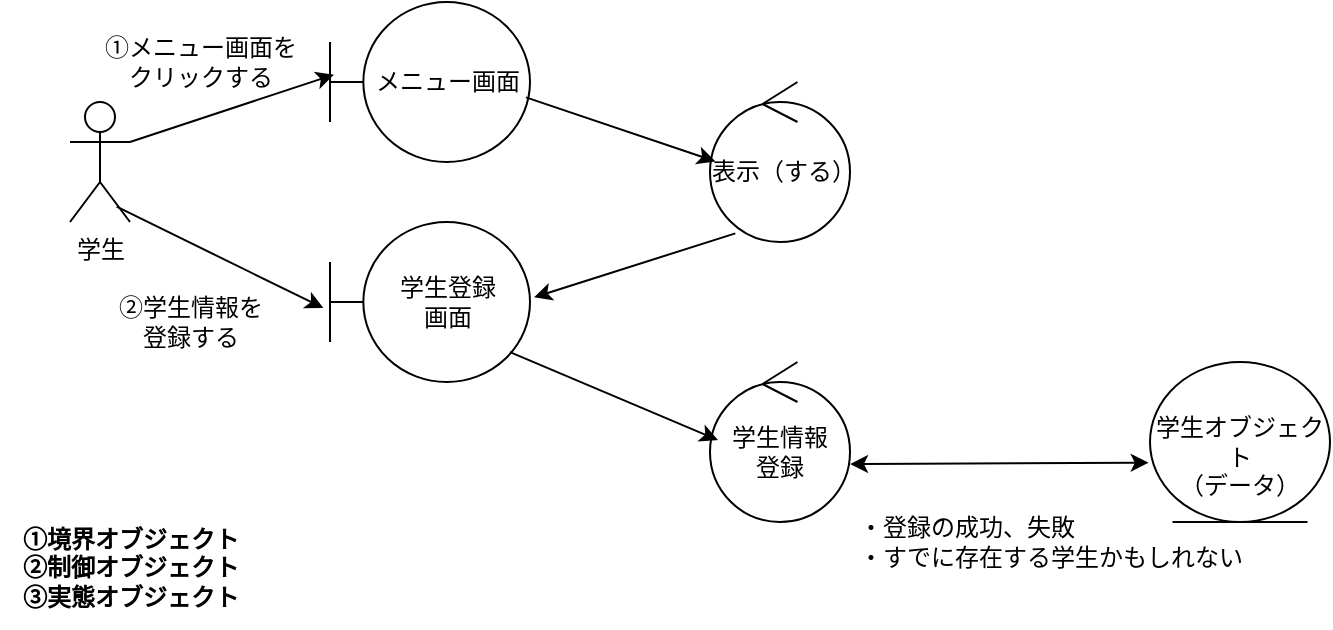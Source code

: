 <mxfile>
    <diagram id="4NA86HwRLDw3t6LglZ2B" name="ページ1">
        <mxGraphModel dx="576" dy="302" grid="1" gridSize="10" guides="1" tooltips="1" connect="1" arrows="1" fold="1" page="1" pageScale="1" pageWidth="827" pageHeight="1169" math="0" shadow="0">
            <root>
                <mxCell id="0"/>
                <mxCell id="1" parent="0"/>
                <mxCell id="3" value="学生" style="shape=umlActor;verticalLabelPosition=bottom;verticalAlign=top;html=1;" vertex="1" parent="1">
                    <mxGeometry x="70" y="60" width="30" height="60" as="geometry"/>
                </mxCell>
                <mxCell id="4" value="メニュー画面" style="shape=umlBoundary;whiteSpace=wrap;html=1;" vertex="1" parent="1">
                    <mxGeometry x="200" y="10" width="100" height="80" as="geometry"/>
                </mxCell>
                <mxCell id="5" value="" style="endArrow=classic;html=1;exitX=1;exitY=0.333;exitDx=0;exitDy=0;exitPerimeter=0;entryX=0.02;entryY=0.454;entryDx=0;entryDy=0;entryPerimeter=0;" edge="1" parent="1" source="3" target="4">
                    <mxGeometry width="50" height="50" relative="1" as="geometry">
                        <mxPoint x="260" y="180" as="sourcePoint"/>
                        <mxPoint x="310" y="130" as="targetPoint"/>
                    </mxGeometry>
                </mxCell>
                <mxCell id="6" value="①メニュー画面を&lt;div&gt;クリックする&lt;/div&gt;" style="text;html=1;align=center;verticalAlign=middle;resizable=0;points=[];autosize=1;strokeColor=none;fillColor=none;" vertex="1" parent="1">
                    <mxGeometry x="75" y="20" width="120" height="40" as="geometry"/>
                </mxCell>
                <mxCell id="7" value="表示（する）" style="ellipse;shape=umlControl;whiteSpace=wrap;html=1;" vertex="1" parent="1">
                    <mxGeometry x="390" y="50" width="70" height="80" as="geometry"/>
                </mxCell>
                <mxCell id="9" value="" style="endArrow=classic;html=1;exitX=0.98;exitY=0.596;exitDx=0;exitDy=0;exitPerimeter=0;entryX=0.038;entryY=0.496;entryDx=0;entryDy=0;entryPerimeter=0;" edge="1" parent="1" source="4" target="7">
                    <mxGeometry width="50" height="50" relative="1" as="geometry">
                        <mxPoint x="110" y="90" as="sourcePoint"/>
                        <mxPoint x="212" y="56" as="targetPoint"/>
                    </mxGeometry>
                </mxCell>
                <mxCell id="10" value="学生登録&lt;div&gt;画面&lt;/div&gt;" style="shape=umlBoundary;whiteSpace=wrap;html=1;" vertex="1" parent="1">
                    <mxGeometry x="200" y="120" width="100" height="80" as="geometry"/>
                </mxCell>
                <mxCell id="11" value="" style="endArrow=classic;html=1;exitX=0.181;exitY=0.946;exitDx=0;exitDy=0;exitPerimeter=0;entryX=1.02;entryY=0.471;entryDx=0;entryDy=0;entryPerimeter=0;" edge="1" parent="1" source="7" target="10">
                    <mxGeometry width="50" height="50" relative="1" as="geometry">
                        <mxPoint x="308" y="68" as="sourcePoint"/>
                        <mxPoint x="403" y="100" as="targetPoint"/>
                    </mxGeometry>
                </mxCell>
                <mxCell id="12" value="" style="endArrow=classic;html=1;exitX=0.778;exitY=0.872;exitDx=0;exitDy=0;exitPerimeter=0;entryX=-0.033;entryY=0.538;entryDx=0;entryDy=0;entryPerimeter=0;" edge="1" parent="1" source="3" target="10">
                    <mxGeometry width="50" height="50" relative="1" as="geometry">
                        <mxPoint x="318" y="78" as="sourcePoint"/>
                        <mxPoint x="413" y="110" as="targetPoint"/>
                    </mxGeometry>
                </mxCell>
                <mxCell id="13" value="②学生情報を&lt;div&gt;登録する&lt;/div&gt;" style="text;html=1;align=center;verticalAlign=middle;resizable=0;points=[];autosize=1;strokeColor=none;fillColor=none;" vertex="1" parent="1">
                    <mxGeometry x="80" y="150" width="100" height="40" as="geometry"/>
                </mxCell>
                <mxCell id="14" value="学生情報&lt;div&gt;登録&lt;/div&gt;" style="ellipse;shape=umlControl;whiteSpace=wrap;html=1;" vertex="1" parent="1">
                    <mxGeometry x="390" y="190" width="70" height="80" as="geometry"/>
                </mxCell>
                <mxCell id="15" value="" style="endArrow=classic;html=1;exitX=0.9;exitY=0.813;exitDx=0;exitDy=0;exitPerimeter=0;entryX=0.057;entryY=0.488;entryDx=0;entryDy=0;entryPerimeter=0;" edge="1" parent="1" source="10" target="14">
                    <mxGeometry width="50" height="50" relative="1" as="geometry">
                        <mxPoint x="413" y="136" as="sourcePoint"/>
                        <mxPoint x="312" y="168" as="targetPoint"/>
                    </mxGeometry>
                </mxCell>
                <mxCell id="16" value="&lt;br&gt;&lt;div&gt;学生オブジェクト&lt;/div&gt;&lt;div&gt;（データ）&lt;/div&gt;" style="ellipse;shape=umlEntity;whiteSpace=wrap;html=1;" vertex="1" parent="1">
                    <mxGeometry x="610" y="190" width="90" height="80" as="geometry"/>
                </mxCell>
                <mxCell id="17" value="" style="endArrow=classic;startArrow=classic;html=1;exitX=1;exitY=0.638;exitDx=0;exitDy=0;exitPerimeter=0;entryX=-0.007;entryY=0.629;entryDx=0;entryDy=0;entryPerimeter=0;" edge="1" parent="1" source="14" target="16">
                    <mxGeometry width="50" height="50" relative="1" as="geometry">
                        <mxPoint x="530" y="270" as="sourcePoint"/>
                        <mxPoint x="580" y="220" as="targetPoint"/>
                    </mxGeometry>
                </mxCell>
                <mxCell id="18" value="&lt;div style=&quot;text-align: left;&quot;&gt;&lt;span style=&quot;background-color: transparent;&quot;&gt;・登録の成功、失敗&lt;/span&gt;&lt;/div&gt;&lt;div&gt;・すでに存在する学生かもしれない&lt;/div&gt;" style="text;html=1;align=center;verticalAlign=middle;resizable=0;points=[];autosize=1;strokeColor=none;fillColor=none;" vertex="1" parent="1">
                    <mxGeometry x="450" y="260" width="220" height="40" as="geometry"/>
                </mxCell>
                <mxCell id="19" value="&lt;b&gt;①境界オブジェクト&lt;/b&gt;&lt;div&gt;&lt;b&gt;②制御オブジェクト&lt;/b&gt;&lt;/div&gt;&lt;div&gt;&lt;b&gt;③実態オブジェクト&lt;/b&gt;&lt;/div&gt;" style="text;html=1;align=center;verticalAlign=middle;resizable=0;points=[];autosize=1;strokeColor=none;fillColor=none;" vertex="1" parent="1">
                    <mxGeometry x="35" y="263" width="130" height="60" as="geometry"/>
                </mxCell>
            </root>
        </mxGraphModel>
    </diagram>
</mxfile>